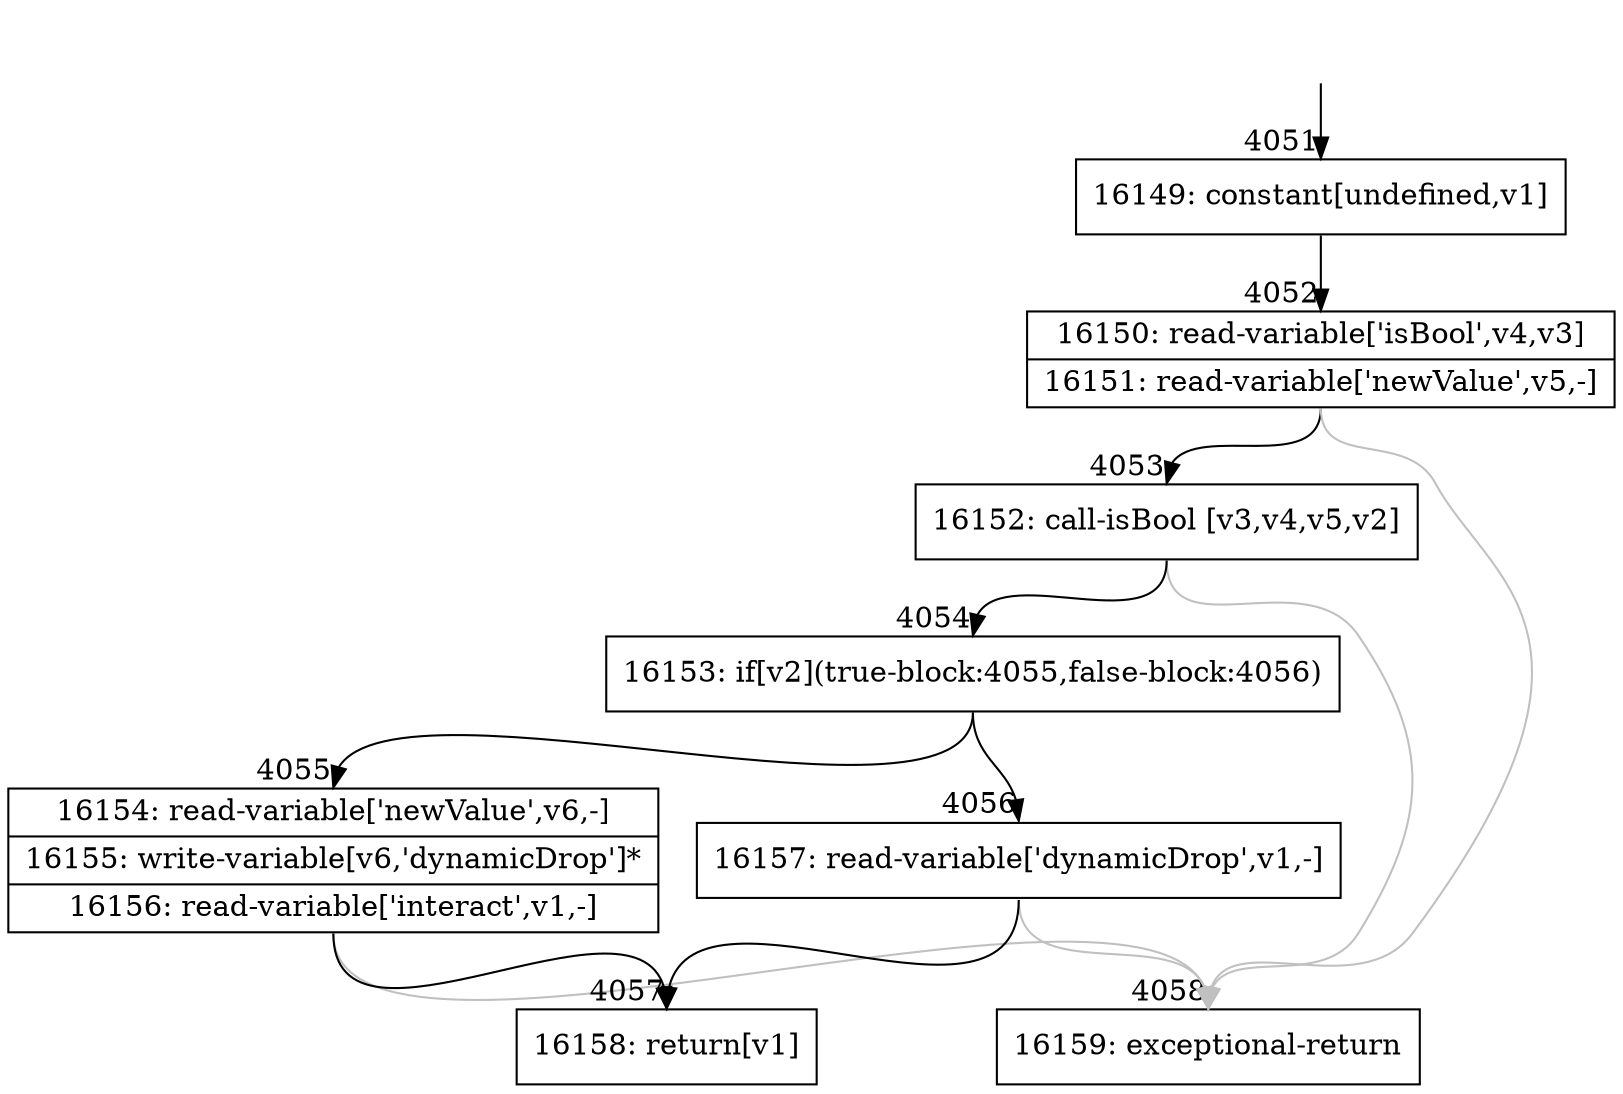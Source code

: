 digraph {
rankdir="TD"
BB_entry175[shape=none,label=""];
BB_entry175 -> BB4051 [tailport=s, headport=n, headlabel="    4051"]
BB4051 [shape=record label="{16149: constant[undefined,v1]}" ] 
BB4051 -> BB4052 [tailport=s, headport=n, headlabel="      4052"]
BB4052 [shape=record label="{16150: read-variable['isBool',v4,v3]|16151: read-variable['newValue',v5,-]}" ] 
BB4052 -> BB4053 [tailport=s, headport=n, headlabel="      4053"]
BB4052 -> BB4058 [tailport=s, headport=n, color=gray, headlabel="      4058"]
BB4053 [shape=record label="{16152: call-isBool [v3,v4,v5,v2]}" ] 
BB4053 -> BB4054 [tailport=s, headport=n, headlabel="      4054"]
BB4053 -> BB4058 [tailport=s, headport=n, color=gray]
BB4054 [shape=record label="{16153: if[v2](true-block:4055,false-block:4056)}" ] 
BB4054 -> BB4055 [tailport=s, headport=n, headlabel="      4055"]
BB4054 -> BB4056 [tailport=s, headport=n, headlabel="      4056"]
BB4055 [shape=record label="{16154: read-variable['newValue',v6,-]|16155: write-variable[v6,'dynamicDrop']*|16156: read-variable['interact',v1,-]}" ] 
BB4055 -> BB4057 [tailport=s, headport=n, headlabel="      4057"]
BB4055 -> BB4058 [tailport=s, headport=n, color=gray]
BB4056 [shape=record label="{16157: read-variable['dynamicDrop',v1,-]}" ] 
BB4056 -> BB4057 [tailport=s, headport=n]
BB4056 -> BB4058 [tailport=s, headport=n, color=gray]
BB4057 [shape=record label="{16158: return[v1]}" ] 
BB4058 [shape=record label="{16159: exceptional-return}" ] 
//#$~ 5563
}
